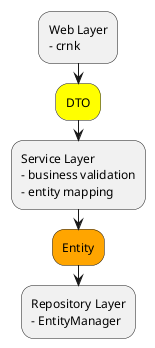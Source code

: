 @startuml
:Web Layer
- crnk;
#Yellow:DTO;
:Service Layer
- business validation
- entity mapping;
#Orange:Entity;
:Repository Layer
- EntityManager;
@enduml
